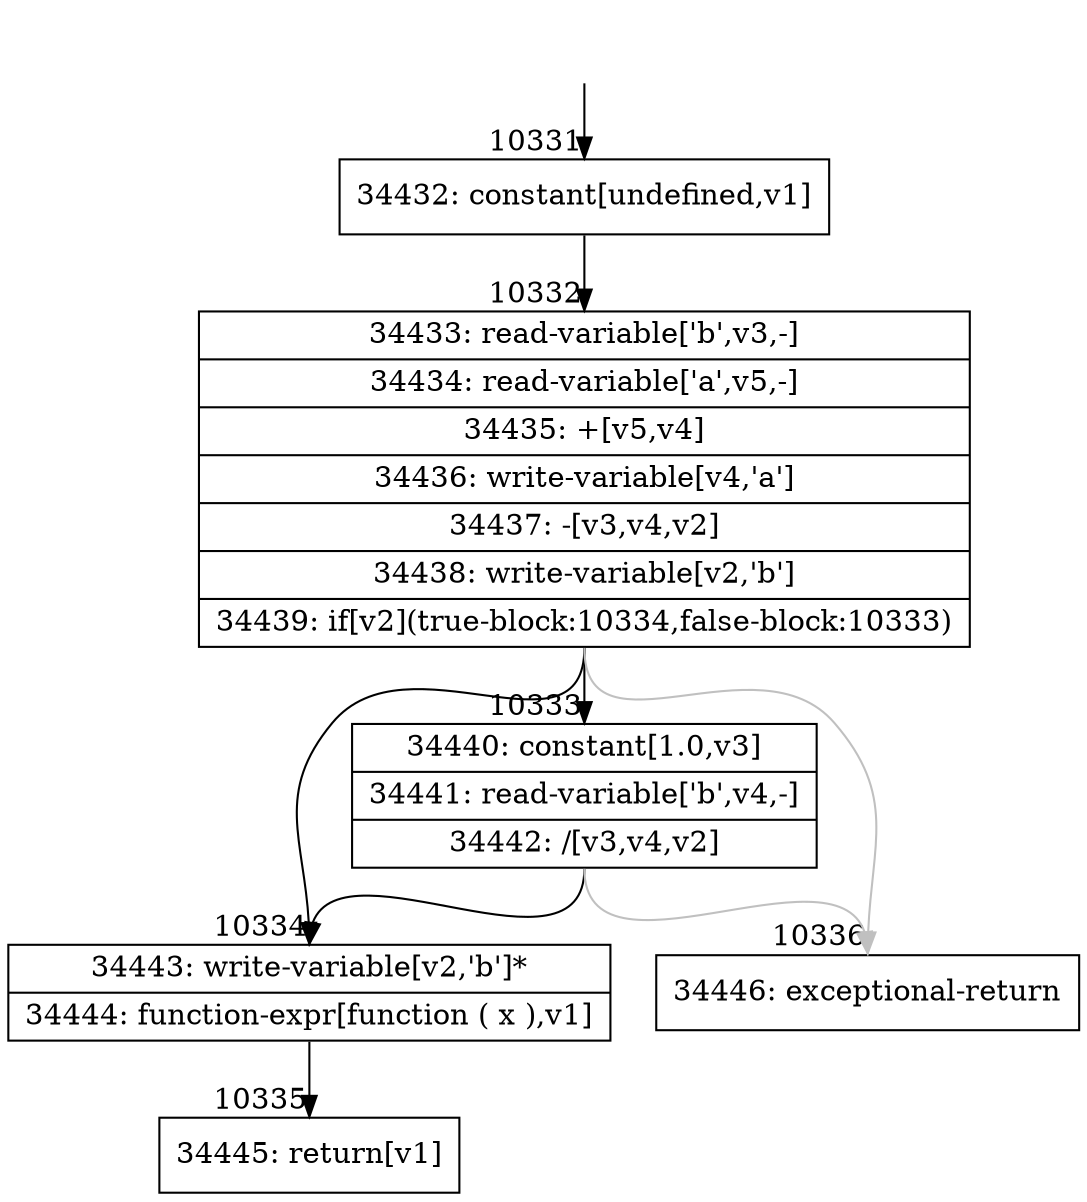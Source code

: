 digraph {
rankdir="TD"
BB_entry946[shape=none,label=""];
BB_entry946 -> BB10331 [tailport=s, headport=n, headlabel="    10331"]
BB10331 [shape=record label="{34432: constant[undefined,v1]}" ] 
BB10331 -> BB10332 [tailport=s, headport=n, headlabel="      10332"]
BB10332 [shape=record label="{34433: read-variable['b',v3,-]|34434: read-variable['a',v5,-]|34435: +[v5,v4]|34436: write-variable[v4,'a']|34437: -[v3,v4,v2]|34438: write-variable[v2,'b']|34439: if[v2](true-block:10334,false-block:10333)}" ] 
BB10332 -> BB10334 [tailport=s, headport=n, headlabel="      10334"]
BB10332 -> BB10333 [tailport=s, headport=n, headlabel="      10333"]
BB10332 -> BB10336 [tailport=s, headport=n, color=gray, headlabel="      10336"]
BB10333 [shape=record label="{34440: constant[1.0,v3]|34441: read-variable['b',v4,-]|34442: /[v3,v4,v2]}" ] 
BB10333 -> BB10334 [tailport=s, headport=n]
BB10333 -> BB10336 [tailport=s, headport=n, color=gray]
BB10334 [shape=record label="{34443: write-variable[v2,'b']*|34444: function-expr[function ( x ),v1]}" ] 
BB10334 -> BB10335 [tailport=s, headport=n, headlabel="      10335"]
BB10335 [shape=record label="{34445: return[v1]}" ] 
BB10336 [shape=record label="{34446: exceptional-return}" ] 
//#$~ 6044
}
